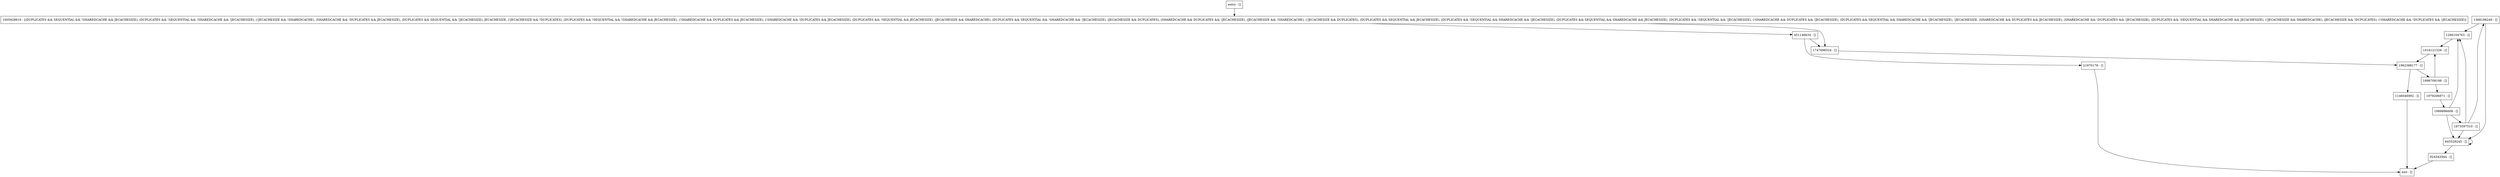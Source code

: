 digraph selectDirtyINsForDbSync {
node [shape=record];
1368198249 [label="1368198249 - []"];
1896708198 [label="1896708198 - []"];
645529245 [label="645529245 - []"];
1989896608 [label="1989896608 - []"];
1016121526 [label="1016121526 - []"];
entry [label="entry - []"];
exit [label="exit - []"];
21970178 [label="21970178 - []"];
924342944 [label="924342944 - []"];
1747696524 [label="1747696524 - []"];
1266104763 [label="1266104763 - []"];
1146046992 [label="1146046992 - []"];
1873597510 [label="1873597510 - []"];
1962388177 [label="1962388177 - []"];
1979206871 [label="1979206871 - []"];
451146634 [label="451146634 - []"];
1005928610 [label="1005928610 - [(DUPLICATES && SEQUENTIAL && !SHAREDCACHE && JECACHESIZE), (DUPLICATES && !SEQUENTIAL && !SHAREDCACHE && !JECACHESIZE), (!JECACHESIZE && !SHAREDCACHE), (SHAREDCACHE && !DUPLICATES && JECACHESIZE), (DUPLICATES && SEQUENTIAL && !JECACHESIZE), JECACHESIZE, (!JECACHESIZE && !DUPLICATES), (DUPLICATES && !SEQUENTIAL && !SHAREDCACHE && JECACHESIZE), (!SHAREDCACHE && DUPLICATES && JECACHESIZE), (!SHAREDCACHE && !DUPLICATES && JECACHESIZE), (DUPLICATES && !SEQUENTIAL && JECACHESIZE), (JECACHESIZE && SHAREDCACHE), (DUPLICATES && SEQUENTIAL && !SHAREDCACHE && !JECACHESIZE), (JECACHESIZE && DUPLICATES), (SHAREDCACHE && DUPLICATES && !JECACHESIZE), (JECACHESIZE && !SHAREDCACHE), (!JECACHESIZE && DUPLICATES), (DUPLICATES && SEQUENTIAL && JECACHESIZE), (DUPLICATES && !SEQUENTIAL && SHAREDCACHE && !JECACHESIZE), (DUPLICATES && SEQUENTIAL && SHAREDCACHE && JECACHESIZE), (DUPLICATES && !SEQUENTIAL && !JECACHESIZE), (!SHAREDCACHE && DUPLICATES && !JECACHESIZE), (DUPLICATES && SEQUENTIAL && SHAREDCACHE && !JECACHESIZE), !JECACHESIZE, (SHAREDCACHE && DUPLICATES && JECACHESIZE), (SHAREDCACHE && !DUPLICATES && !JECACHESIZE), (DUPLICATES && !SEQUENTIAL && SHAREDCACHE && JECACHESIZE), (!JECACHESIZE && SHAREDCACHE), (JECACHESIZE && !DUPLICATES), (!SHAREDCACHE && !DUPLICATES && !JECACHESIZE)]"];
entry;
exit;
1368198249 -> 1266104763;
1368198249 -> 645529245;
1896708198 -> 1979206871;
1896708198 -> 1016121526;
645529245 -> 924342944;
645529245 -> 645529245;
1989896608 -> 1266104763;
1989896608 -> 1873597510;
1989896608 -> 645529245;
1016121526 -> 1962388177;
entry -> 1005928610;
21970178 -> exit;
924342944 -> exit;
1747696524 -> 1962388177;
1266104763 -> 1016121526;
1146046992 -> exit;
1873597510 -> 1368198249;
1873597510 -> 1266104763;
1873597510 -> 645529245;
1962388177 -> 1896708198;
1962388177 -> 1146046992;
1979206871 -> 1989896608;
451146634 -> 21970178;
451146634 -> 1747696524;
1005928610 -> 1747696524;
1005928610 -> 451146634;
}
